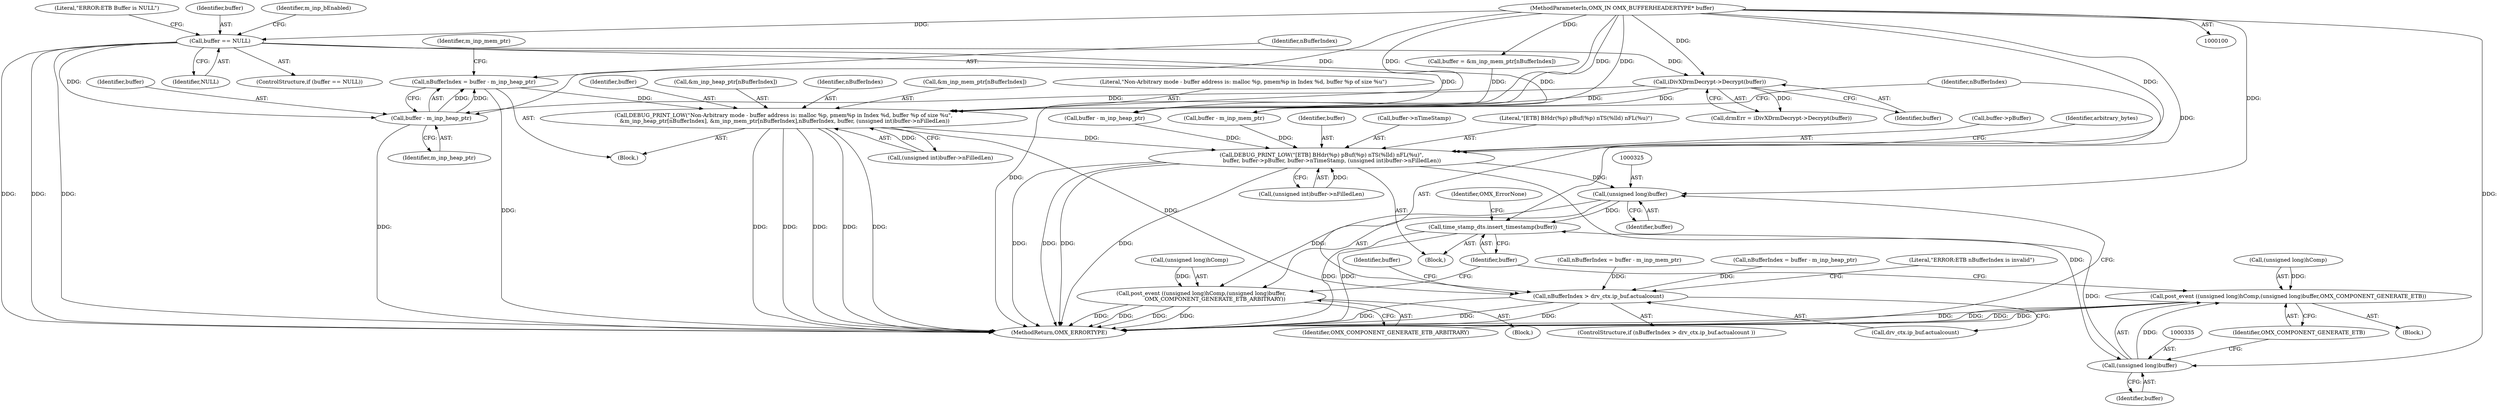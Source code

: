 digraph "0_Android_5b82f4f90c3d531313714df4b936f92fb0ff15cf@integer" {
"1000209" [label="(Call,nBufferIndex = buffer - m_inp_heap_ptr)"];
"1000211" [label="(Call,buffer - m_inp_heap_ptr)"];
"1000134" [label="(Call,buffer == NULL)"];
"1000102" [label="(MethodParameterIn,OMX_IN OMX_BUFFERHEADERTYPE* buffer)"];
"1000172" [label="(Call,iDivXDrmDecrypt->Decrypt(buffer))"];
"1000253" [label="(Call,DEBUG_PRINT_LOW(\"Non-Arbitrary mode - buffer address is: malloc %p, pmem%p in Index %d, buffer %p of size %u\",\n &m_inp_heap_ptr[nBufferIndex], &m_inp_mem_ptr[nBufferIndex],nBufferIndex, buffer, (unsigned int)buffer->nFilledLen))"];
"1000278" [label="(Call,nBufferIndex > drv_ctx.ip_buf.actualcount)"];
"1000303" [label="(Call,DEBUG_PRINT_LOW(\"[ETB] BHdr(%p) pBuf(%p) nTS(%lld) nFL(%u)\",\n            buffer, buffer->pBuffer, buffer->nTimeStamp, (unsigned int)buffer->nFilledLen))"];
"1000324" [label="(Call,(unsigned long)buffer)"];
"1000320" [label="(Call,post_event ((unsigned long)hComp,(unsigned long)buffer,\n                OMX_COMPONENT_GENERATE_ETB_ARBITRARY))"];
"1000338" [label="(Call,time_stamp_dts.insert_timestamp(buffer))"];
"1000334" [label="(Call,(unsigned long)buffer)"];
"1000330" [label="(Call,post_event ((unsigned long)hComp,(unsigned long)buffer,OMX_COMPONENT_GENERATE_ETB))"];
"1000278" [label="(Call,nBufferIndex > drv_ctx.ip_buf.actualcount)"];
"1000327" [label="(Identifier,OMX_COMPONENT_GENERATE_ETB_ARBITRARY)"];
"1000139" [label="(Literal,\"ERROR:ETB Buffer is NULL\")"];
"1000279" [label="(Identifier,nBufferIndex)"];
"1000197" [label="(Call,nBufferIndex = buffer - m_inp_heap_ptr)"];
"1000326" [label="(Identifier,buffer)"];
"1000287" [label="(Literal,\"ERROR:ETB nBufferIndex is invalid\")"];
"1000330" [label="(Call,post_event ((unsigned long)hComp,(unsigned long)buffer,OMX_COMPONENT_GENERATE_ETB))"];
"1000321" [label="(Call,(unsigned long)hComp)"];
"1000319" [label="(Block,)"];
"1000247" [label="(Call,buffer = &m_inp_mem_ptr[nBufferIndex])"];
"1000334" [label="(Call,(unsigned long)buffer)"];
"1000212" [label="(Identifier,buffer)"];
"1000331" [label="(Call,(unsigned long)hComp)"];
"1000303" [label="(Call,DEBUG_PRINT_LOW(\"[ETB] BHdr(%p) pBuf(%p) nTS(%lld) nFL(%u)\",\n            buffer, buffer->pBuffer, buffer->nTimeStamp, (unsigned int)buffer->nFilledLen))"];
"1000277" [label="(ControlStructure,if (nBufferIndex > drv_ctx.ip_buf.actualcount ))"];
"1000213" [label="(Identifier,m_inp_heap_ptr)"];
"1000210" [label="(Identifier,nBufferIndex)"];
"1000305" [label="(Identifier,buffer)"];
"1000337" [label="(Identifier,OMX_COMPONENT_GENERATE_ETB)"];
"1000136" [label="(Identifier,NULL)"];
"1000309" [label="(Call,buffer->nTimeStamp)"];
"1000135" [label="(Identifier,buffer)"];
"1000312" [label="(Call,(unsigned int)buffer->nFilledLen)"];
"1000264" [label="(Identifier,buffer)"];
"1000320" [label="(Call,post_event ((unsigned long)hComp,(unsigned long)buffer,\n                OMX_COMPONENT_GENERATE_ETB_ARBITRARY))"];
"1000211" [label="(Call,buffer - m_inp_heap_ptr)"];
"1000217" [label="(Identifier,m_inp_mem_ptr)"];
"1000133" [label="(ControlStructure,if (buffer == NULL))"];
"1000341" [label="(Identifier,OMX_ErrorNone)"];
"1000265" [label="(Call,(unsigned int)buffer->nFilledLen)"];
"1000293" [label="(Identifier,buffer)"];
"1000255" [label="(Call,&m_inp_heap_ptr[nBufferIndex])"];
"1000103" [label="(Block,)"];
"1000304" [label="(Literal,\"[ETB] BHdr(%p) pBuf(%p) nTS(%lld) nFL(%u)\")"];
"1000102" [label="(MethodParameterIn,OMX_IN OMX_BUFFERHEADERTYPE* buffer)"];
"1000329" [label="(Block,)"];
"1000253" [label="(Call,DEBUG_PRINT_LOW(\"Non-Arbitrary mode - buffer address is: malloc %p, pmem%p in Index %d, buffer %p of size %u\",\n &m_inp_heap_ptr[nBufferIndex], &m_inp_mem_ptr[nBufferIndex],nBufferIndex, buffer, (unsigned int)buffer->nFilledLen))"];
"1000338" [label="(Call,time_stamp_dts.insert_timestamp(buffer))"];
"1000272" [label="(Call,nBufferIndex = buffer - m_inp_mem_ptr)"];
"1000263" [label="(Identifier,nBufferIndex)"];
"1000306" [label="(Call,buffer->pBuffer)"];
"1000134" [label="(Call,buffer == NULL)"];
"1000274" [label="(Call,buffer - m_inp_mem_ptr)"];
"1000170" [label="(Call,drmErr = iDivXDrmDecrypt->Decrypt(buffer))"];
"1000280" [label="(Call,drv_ctx.ip_buf.actualcount)"];
"1000173" [label="(Identifier,buffer)"];
"1000209" [label="(Call,nBufferIndex = buffer - m_inp_heap_ptr)"];
"1000339" [label="(Identifier,buffer)"];
"1000336" [label="(Identifier,buffer)"];
"1000259" [label="(Call,&m_inp_mem_ptr[nBufferIndex])"];
"1000172" [label="(Call,iDivXDrmDecrypt->Decrypt(buffer))"];
"1000208" [label="(Block,)"];
"1000199" [label="(Call,buffer - m_inp_heap_ptr)"];
"1000342" [label="(MethodReturn,OMX_ERRORTYPE)"];
"1000324" [label="(Call,(unsigned long)buffer)"];
"1000318" [label="(Identifier,arbitrary_bytes)"];
"1000144" [label="(Identifier,m_inp_bEnabled)"];
"1000254" [label="(Literal,\"Non-Arbitrary mode - buffer address is: malloc %p, pmem%p in Index %d, buffer %p of size %u\")"];
"1000209" -> "1000208"  [label="AST: "];
"1000209" -> "1000211"  [label="CFG: "];
"1000210" -> "1000209"  [label="AST: "];
"1000211" -> "1000209"  [label="AST: "];
"1000217" -> "1000209"  [label="CFG: "];
"1000209" -> "1000342"  [label="DDG: "];
"1000211" -> "1000209"  [label="DDG: "];
"1000211" -> "1000209"  [label="DDG: "];
"1000209" -> "1000253"  [label="DDG: "];
"1000211" -> "1000213"  [label="CFG: "];
"1000212" -> "1000211"  [label="AST: "];
"1000213" -> "1000211"  [label="AST: "];
"1000211" -> "1000342"  [label="DDG: "];
"1000134" -> "1000211"  [label="DDG: "];
"1000172" -> "1000211"  [label="DDG: "];
"1000102" -> "1000211"  [label="DDG: "];
"1000134" -> "1000133"  [label="AST: "];
"1000134" -> "1000136"  [label="CFG: "];
"1000135" -> "1000134"  [label="AST: "];
"1000136" -> "1000134"  [label="AST: "];
"1000139" -> "1000134"  [label="CFG: "];
"1000144" -> "1000134"  [label="CFG: "];
"1000134" -> "1000342"  [label="DDG: "];
"1000134" -> "1000342"  [label="DDG: "];
"1000134" -> "1000342"  [label="DDG: "];
"1000102" -> "1000134"  [label="DDG: "];
"1000134" -> "1000172"  [label="DDG: "];
"1000134" -> "1000199"  [label="DDG: "];
"1000134" -> "1000274"  [label="DDG: "];
"1000102" -> "1000100"  [label="AST: "];
"1000102" -> "1000342"  [label="DDG: "];
"1000102" -> "1000172"  [label="DDG: "];
"1000102" -> "1000199"  [label="DDG: "];
"1000102" -> "1000247"  [label="DDG: "];
"1000102" -> "1000253"  [label="DDG: "];
"1000102" -> "1000274"  [label="DDG: "];
"1000102" -> "1000303"  [label="DDG: "];
"1000102" -> "1000324"  [label="DDG: "];
"1000102" -> "1000334"  [label="DDG: "];
"1000102" -> "1000338"  [label="DDG: "];
"1000172" -> "1000170"  [label="AST: "];
"1000172" -> "1000173"  [label="CFG: "];
"1000173" -> "1000172"  [label="AST: "];
"1000170" -> "1000172"  [label="CFG: "];
"1000172" -> "1000170"  [label="DDG: "];
"1000172" -> "1000199"  [label="DDG: "];
"1000172" -> "1000274"  [label="DDG: "];
"1000253" -> "1000208"  [label="AST: "];
"1000253" -> "1000265"  [label="CFG: "];
"1000254" -> "1000253"  [label="AST: "];
"1000255" -> "1000253"  [label="AST: "];
"1000259" -> "1000253"  [label="AST: "];
"1000263" -> "1000253"  [label="AST: "];
"1000264" -> "1000253"  [label="AST: "];
"1000265" -> "1000253"  [label="AST: "];
"1000279" -> "1000253"  [label="CFG: "];
"1000253" -> "1000342"  [label="DDG: "];
"1000253" -> "1000342"  [label="DDG: "];
"1000253" -> "1000342"  [label="DDG: "];
"1000253" -> "1000342"  [label="DDG: "];
"1000253" -> "1000342"  [label="DDG: "];
"1000247" -> "1000253"  [label="DDG: "];
"1000265" -> "1000253"  [label="DDG: "];
"1000253" -> "1000278"  [label="DDG: "];
"1000253" -> "1000303"  [label="DDG: "];
"1000278" -> "1000277"  [label="AST: "];
"1000278" -> "1000280"  [label="CFG: "];
"1000279" -> "1000278"  [label="AST: "];
"1000280" -> "1000278"  [label="AST: "];
"1000287" -> "1000278"  [label="CFG: "];
"1000293" -> "1000278"  [label="CFG: "];
"1000278" -> "1000342"  [label="DDG: "];
"1000278" -> "1000342"  [label="DDG: "];
"1000278" -> "1000342"  [label="DDG: "];
"1000272" -> "1000278"  [label="DDG: "];
"1000197" -> "1000278"  [label="DDG: "];
"1000303" -> "1000103"  [label="AST: "];
"1000303" -> "1000312"  [label="CFG: "];
"1000304" -> "1000303"  [label="AST: "];
"1000305" -> "1000303"  [label="AST: "];
"1000306" -> "1000303"  [label="AST: "];
"1000309" -> "1000303"  [label="AST: "];
"1000312" -> "1000303"  [label="AST: "];
"1000318" -> "1000303"  [label="CFG: "];
"1000303" -> "1000342"  [label="DDG: "];
"1000303" -> "1000342"  [label="DDG: "];
"1000303" -> "1000342"  [label="DDG: "];
"1000303" -> "1000342"  [label="DDG: "];
"1000274" -> "1000303"  [label="DDG: "];
"1000199" -> "1000303"  [label="DDG: "];
"1000312" -> "1000303"  [label="DDG: "];
"1000303" -> "1000324"  [label="DDG: "];
"1000303" -> "1000334"  [label="DDG: "];
"1000324" -> "1000320"  [label="AST: "];
"1000324" -> "1000326"  [label="CFG: "];
"1000325" -> "1000324"  [label="AST: "];
"1000326" -> "1000324"  [label="AST: "];
"1000327" -> "1000324"  [label="CFG: "];
"1000324" -> "1000320"  [label="DDG: "];
"1000324" -> "1000338"  [label="DDG: "];
"1000320" -> "1000319"  [label="AST: "];
"1000320" -> "1000327"  [label="CFG: "];
"1000321" -> "1000320"  [label="AST: "];
"1000327" -> "1000320"  [label="AST: "];
"1000339" -> "1000320"  [label="CFG: "];
"1000320" -> "1000342"  [label="DDG: "];
"1000320" -> "1000342"  [label="DDG: "];
"1000320" -> "1000342"  [label="DDG: "];
"1000320" -> "1000342"  [label="DDG: "];
"1000321" -> "1000320"  [label="DDG: "];
"1000338" -> "1000103"  [label="AST: "];
"1000338" -> "1000339"  [label="CFG: "];
"1000339" -> "1000338"  [label="AST: "];
"1000341" -> "1000338"  [label="CFG: "];
"1000338" -> "1000342"  [label="DDG: "];
"1000338" -> "1000342"  [label="DDG: "];
"1000334" -> "1000338"  [label="DDG: "];
"1000334" -> "1000330"  [label="AST: "];
"1000334" -> "1000336"  [label="CFG: "];
"1000335" -> "1000334"  [label="AST: "];
"1000336" -> "1000334"  [label="AST: "];
"1000337" -> "1000334"  [label="CFG: "];
"1000334" -> "1000330"  [label="DDG: "];
"1000330" -> "1000329"  [label="AST: "];
"1000330" -> "1000337"  [label="CFG: "];
"1000331" -> "1000330"  [label="AST: "];
"1000337" -> "1000330"  [label="AST: "];
"1000339" -> "1000330"  [label="CFG: "];
"1000330" -> "1000342"  [label="DDG: "];
"1000330" -> "1000342"  [label="DDG: "];
"1000330" -> "1000342"  [label="DDG: "];
"1000330" -> "1000342"  [label="DDG: "];
"1000331" -> "1000330"  [label="DDG: "];
}
